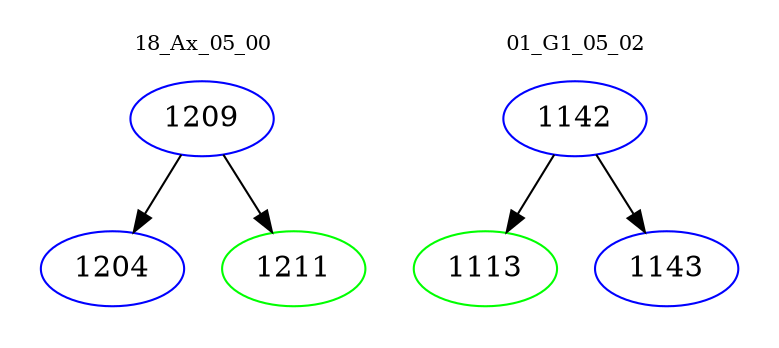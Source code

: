 digraph{
subgraph cluster_0 {
color = white
label = "18_Ax_05_00";
fontsize=10;
T0_1209 [label="1209", color="blue"]
T0_1209 -> T0_1204 [color="black"]
T0_1204 [label="1204", color="blue"]
T0_1209 -> T0_1211 [color="black"]
T0_1211 [label="1211", color="green"]
}
subgraph cluster_1 {
color = white
label = "01_G1_05_02";
fontsize=10;
T1_1142 [label="1142", color="blue"]
T1_1142 -> T1_1113 [color="black"]
T1_1113 [label="1113", color="green"]
T1_1142 -> T1_1143 [color="black"]
T1_1143 [label="1143", color="blue"]
}
}
